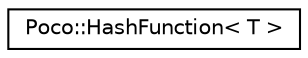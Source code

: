 digraph "Graphical Class Hierarchy"
{
 // LATEX_PDF_SIZE
  edge [fontname="Helvetica",fontsize="10",labelfontname="Helvetica",labelfontsize="10"];
  node [fontname="Helvetica",fontsize="10",shape=record];
  rankdir="LR";
  Node0 [label="Poco::HashFunction\< T \>",height=0.2,width=0.4,color="black", fillcolor="white", style="filled",URL="$structPoco_1_1HashFunction.html",tooltip="A generic hash function."];
}
